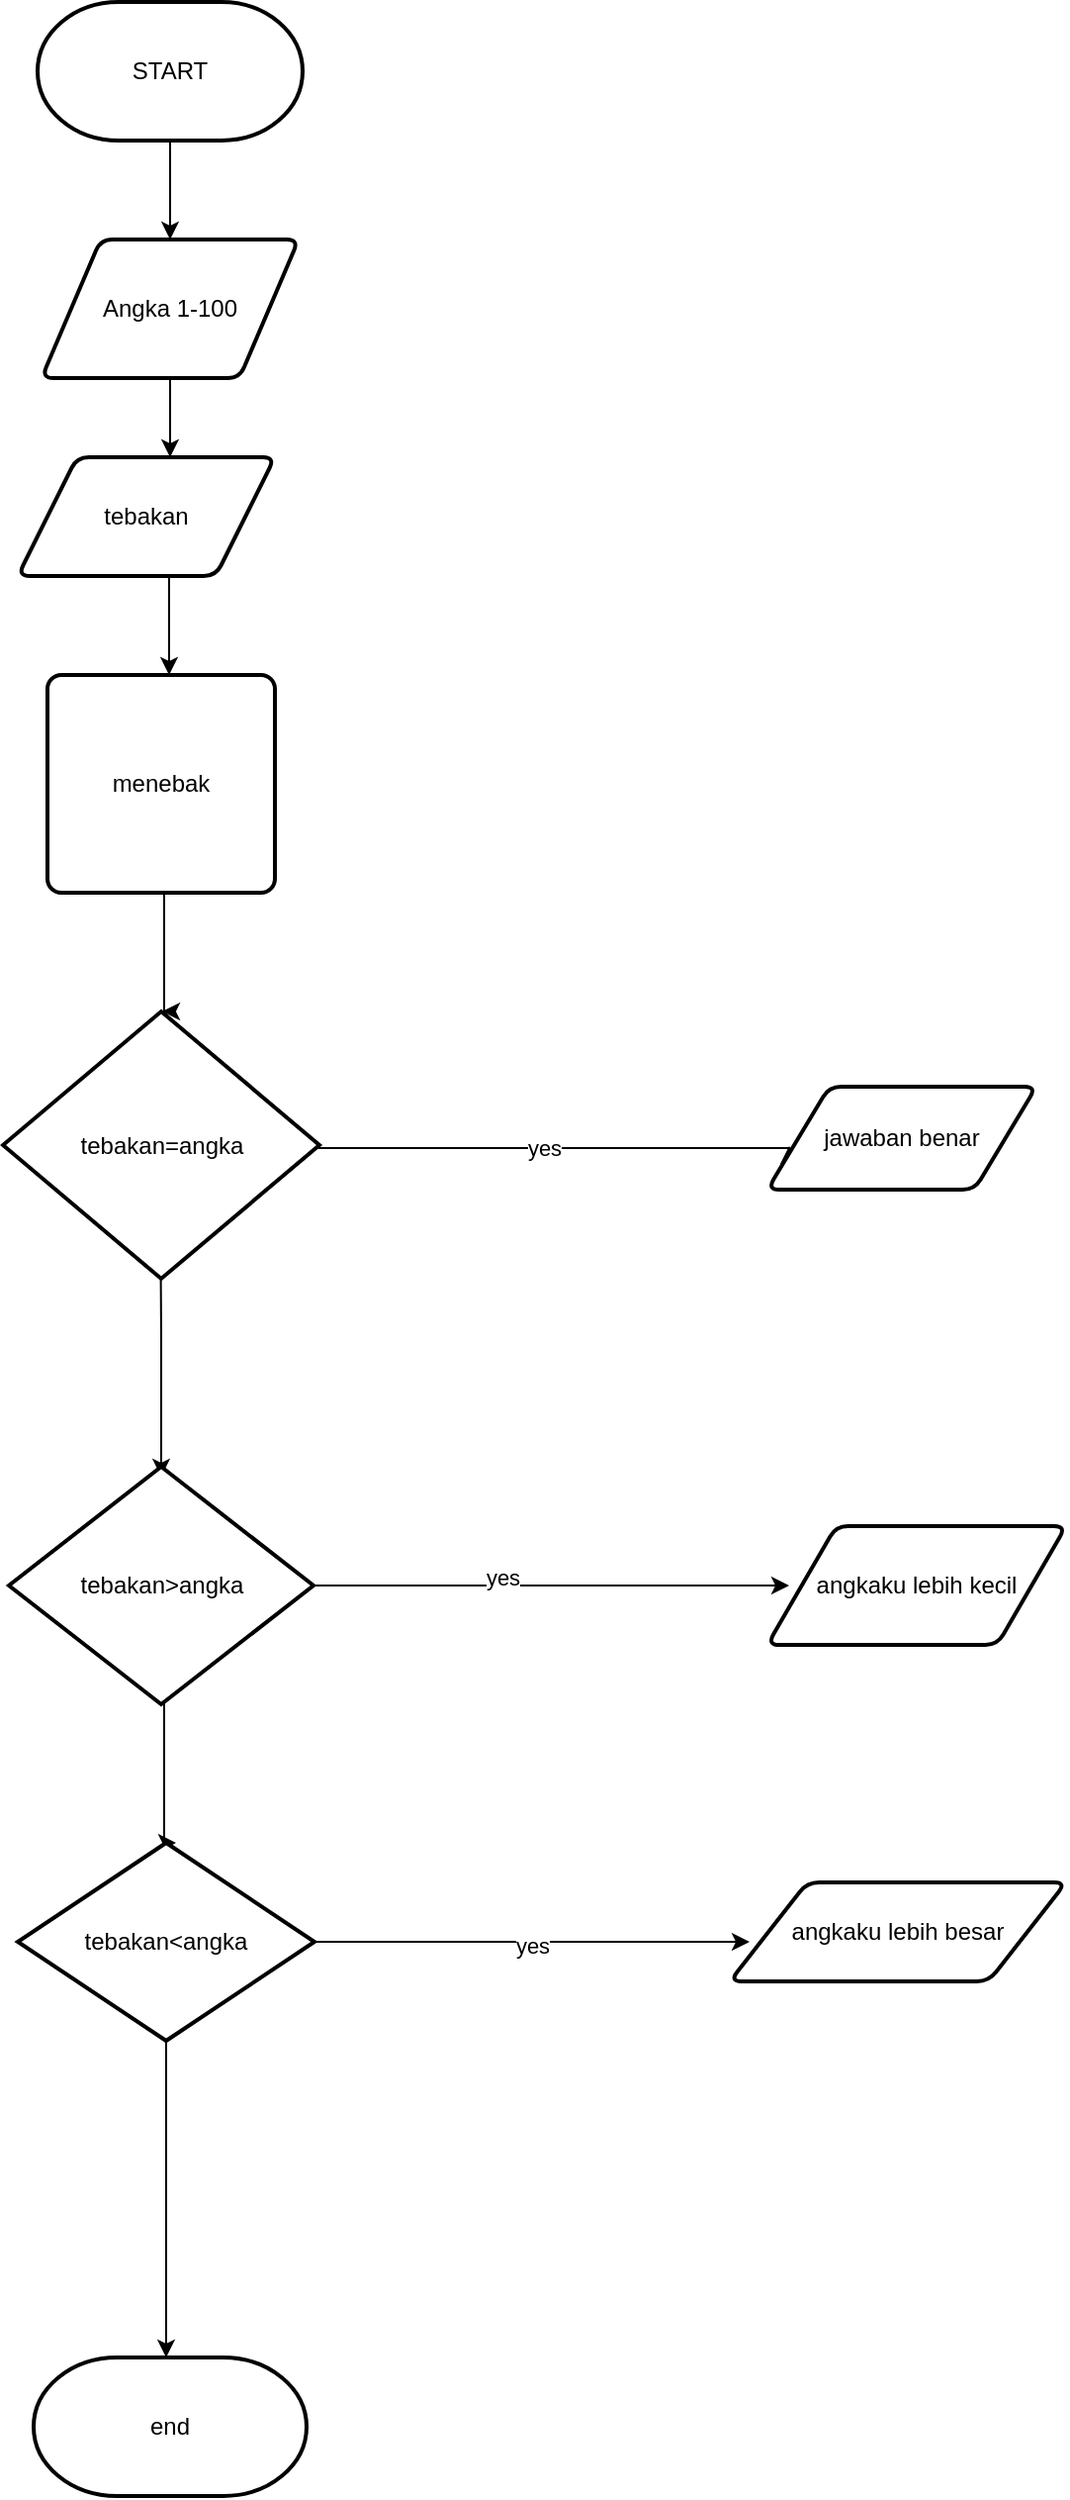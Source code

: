 <mxfile version="22.0.4" type="github">
  <diagram id="C5RBs43oDa-KdzZeNtuy" name="Page-1">
    <mxGraphModel dx="880" dy="470" grid="1" gridSize="10" guides="1" tooltips="1" connect="1" arrows="1" fold="1" page="1" pageScale="1" pageWidth="827" pageHeight="1169" math="0" shadow="0">
      <root>
        <mxCell id="WIyWlLk6GJQsqaUBKTNV-0" />
        <mxCell id="WIyWlLk6GJQsqaUBKTNV-1" parent="WIyWlLk6GJQsqaUBKTNV-0" />
        <mxCell id="uucXyyG_xLlunVKmJAdb-23" style="edgeStyle=orthogonalEdgeStyle;rounded=0;orthogonalLoop=1;jettySize=auto;html=1;exitX=0.5;exitY=1;exitDx=0;exitDy=0;exitPerimeter=0;" edge="1" parent="WIyWlLk6GJQsqaUBKTNV-1" source="uucXyyG_xLlunVKmJAdb-20">
          <mxGeometry relative="1" as="geometry">
            <mxPoint x="397" y="140" as="targetPoint" />
          </mxGeometry>
        </mxCell>
        <mxCell id="uucXyyG_xLlunVKmJAdb-20" value="START" style="strokeWidth=2;html=1;shape=mxgraph.flowchart.terminator;whiteSpace=wrap;" vertex="1" parent="WIyWlLk6GJQsqaUBKTNV-1">
          <mxGeometry x="330" y="20" width="134" height="70" as="geometry" />
        </mxCell>
        <mxCell id="uucXyyG_xLlunVKmJAdb-26" style="edgeStyle=orthogonalEdgeStyle;rounded=0;orthogonalLoop=1;jettySize=auto;html=1;exitX=0.5;exitY=1;exitDx=0;exitDy=0;" edge="1" parent="WIyWlLk6GJQsqaUBKTNV-1">
          <mxGeometry relative="1" as="geometry">
            <mxPoint x="397" y="260" as="sourcePoint" />
            <mxPoint x="397" y="260" as="targetPoint" />
          </mxGeometry>
        </mxCell>
        <mxCell id="uucXyyG_xLlunVKmJAdb-32" style="edgeStyle=orthogonalEdgeStyle;rounded=0;orthogonalLoop=1;jettySize=auto;html=1;exitX=0.5;exitY=1;exitDx=0;exitDy=0;" edge="1" parent="WIyWlLk6GJQsqaUBKTNV-1" source="uucXyyG_xLlunVKmJAdb-29">
          <mxGeometry relative="1" as="geometry">
            <mxPoint x="397" y="250" as="targetPoint" />
          </mxGeometry>
        </mxCell>
        <mxCell id="uucXyyG_xLlunVKmJAdb-29" value="Angka 1-100" style="shape=parallelogram;html=1;strokeWidth=2;perimeter=parallelogramPerimeter;whiteSpace=wrap;rounded=1;arcSize=12;size=0.23;" vertex="1" parent="WIyWlLk6GJQsqaUBKTNV-1">
          <mxGeometry x="332" y="140" width="130" height="70" as="geometry" />
        </mxCell>
        <mxCell id="uucXyyG_xLlunVKmJAdb-41" value="tebakan" style="shape=parallelogram;html=1;strokeWidth=2;perimeter=parallelogramPerimeter;whiteSpace=wrap;rounded=1;arcSize=12;size=0.23;" vertex="1" parent="WIyWlLk6GJQsqaUBKTNV-1">
          <mxGeometry x="320" y="250" width="130" height="60" as="geometry" />
        </mxCell>
        <mxCell id="uucXyyG_xLlunVKmJAdb-42" value="" style="endArrow=classic;html=1;rounded=0;" edge="1" parent="WIyWlLk6GJQsqaUBKTNV-1">
          <mxGeometry width="50" height="50" relative="1" as="geometry">
            <mxPoint x="396.5" y="310" as="sourcePoint" />
            <mxPoint x="396.5" y="360" as="targetPoint" />
          </mxGeometry>
        </mxCell>
        <mxCell id="uucXyyG_xLlunVKmJAdb-47" style="edgeStyle=orthogonalEdgeStyle;rounded=0;orthogonalLoop=1;jettySize=auto;html=1;exitX=0.5;exitY=1;exitDx=0;exitDy=0;" edge="1" parent="WIyWlLk6GJQsqaUBKTNV-1" source="uucXyyG_xLlunVKmJAdb-43">
          <mxGeometry relative="1" as="geometry">
            <mxPoint x="393" y="530" as="targetPoint" />
            <Array as="points">
              <mxPoint x="393" y="460" />
              <mxPoint x="394" y="460" />
            </Array>
          </mxGeometry>
        </mxCell>
        <mxCell id="uucXyyG_xLlunVKmJAdb-43" value="menebak" style="rounded=1;whiteSpace=wrap;html=1;absoluteArcSize=1;arcSize=14;strokeWidth=2;" vertex="1" parent="WIyWlLk6GJQsqaUBKTNV-1">
          <mxGeometry x="335" y="360" width="115" height="110" as="geometry" />
        </mxCell>
        <mxCell id="uucXyyG_xLlunVKmJAdb-50" style="edgeStyle=orthogonalEdgeStyle;rounded=0;orthogonalLoop=1;jettySize=auto;html=1;exitX=1;exitY=0.5;exitDx=0;exitDy=0;exitPerimeter=0;" edge="1" parent="WIyWlLk6GJQsqaUBKTNV-1" source="uucXyyG_xLlunVKmJAdb-48">
          <mxGeometry relative="1" as="geometry">
            <mxPoint x="710" y="598" as="targetPoint" />
            <Array as="points">
              <mxPoint x="470" y="598" />
              <mxPoint x="470" y="599" />
            </Array>
          </mxGeometry>
        </mxCell>
        <mxCell id="uucXyyG_xLlunVKmJAdb-51" value="yes" style="edgeLabel;html=1;align=center;verticalAlign=middle;resizable=0;points=[];" vertex="1" connectable="0" parent="uucXyyG_xLlunVKmJAdb-50">
          <mxGeometry x="-0.025" relative="1" as="geometry">
            <mxPoint as="offset" />
          </mxGeometry>
        </mxCell>
        <mxCell id="uucXyyG_xLlunVKmJAdb-55" style="edgeStyle=orthogonalEdgeStyle;rounded=0;orthogonalLoop=1;jettySize=auto;html=1;exitX=0.5;exitY=1;exitDx=0;exitDy=0;exitPerimeter=0;" edge="1" parent="WIyWlLk6GJQsqaUBKTNV-1">
          <mxGeometry relative="1" as="geometry">
            <mxPoint x="392.5" y="765" as="targetPoint" />
            <mxPoint x="392" y="620" as="sourcePoint" />
          </mxGeometry>
        </mxCell>
        <mxCell id="uucXyyG_xLlunVKmJAdb-48" value="tebakan=angka" style="strokeWidth=2;html=1;shape=mxgraph.flowchart.decision;whiteSpace=wrap;" vertex="1" parent="WIyWlLk6GJQsqaUBKTNV-1">
          <mxGeometry x="312.5" y="530" width="160" height="135" as="geometry" />
        </mxCell>
        <mxCell id="uucXyyG_xLlunVKmJAdb-52" value="jawaban benar" style="shape=parallelogram;html=1;strokeWidth=2;perimeter=parallelogramPerimeter;whiteSpace=wrap;rounded=1;arcSize=12;size=0.23;" vertex="1" parent="WIyWlLk6GJQsqaUBKTNV-1">
          <mxGeometry x="699" y="568" width="136" height="52" as="geometry" />
        </mxCell>
        <mxCell id="uucXyyG_xLlunVKmJAdb-57" style="edgeStyle=orthogonalEdgeStyle;rounded=0;orthogonalLoop=1;jettySize=auto;html=1;exitX=1;exitY=0.5;exitDx=0;exitDy=0;exitPerimeter=0;" edge="1" parent="WIyWlLk6GJQsqaUBKTNV-1" source="uucXyyG_xLlunVKmJAdb-56">
          <mxGeometry relative="1" as="geometry">
            <mxPoint x="710" y="820" as="targetPoint" />
          </mxGeometry>
        </mxCell>
        <mxCell id="uucXyyG_xLlunVKmJAdb-58" value="yes" style="edgeLabel;html=1;align=center;verticalAlign=middle;resizable=0;points=[];" vertex="1" connectable="0" parent="uucXyyG_xLlunVKmJAdb-57">
          <mxGeometry x="-0.216" y="4" relative="1" as="geometry">
            <mxPoint x="1" as="offset" />
          </mxGeometry>
        </mxCell>
        <mxCell id="uucXyyG_xLlunVKmJAdb-61" style="edgeStyle=orthogonalEdgeStyle;rounded=0;orthogonalLoop=1;jettySize=auto;html=1;exitX=0.5;exitY=1;exitDx=0;exitDy=0;exitPerimeter=0;" edge="1" parent="WIyWlLk6GJQsqaUBKTNV-1" source="uucXyyG_xLlunVKmJAdb-56">
          <mxGeometry relative="1" as="geometry">
            <mxPoint x="400" y="950" as="targetPoint" />
            <Array as="points">
              <mxPoint x="394" y="880" />
            </Array>
          </mxGeometry>
        </mxCell>
        <mxCell id="uucXyyG_xLlunVKmJAdb-56" value="tebakan&amp;gt;angka" style="strokeWidth=2;html=1;shape=mxgraph.flowchart.decision;whiteSpace=wrap;" vertex="1" parent="WIyWlLk6GJQsqaUBKTNV-1">
          <mxGeometry x="315.5" y="760" width="154" height="120" as="geometry" />
        </mxCell>
        <mxCell id="uucXyyG_xLlunVKmJAdb-59" value="angkaku lebih kecil" style="shape=parallelogram;html=1;strokeWidth=2;perimeter=parallelogramPerimeter;whiteSpace=wrap;rounded=1;arcSize=12;size=0.23;" vertex="1" parent="WIyWlLk6GJQsqaUBKTNV-1">
          <mxGeometry x="699" y="790" width="151" height="60" as="geometry" />
        </mxCell>
        <mxCell id="uucXyyG_xLlunVKmJAdb-64" style="edgeStyle=orthogonalEdgeStyle;rounded=0;orthogonalLoop=1;jettySize=auto;html=1;exitX=1;exitY=0.5;exitDx=0;exitDy=0;exitPerimeter=0;" edge="1" parent="WIyWlLk6GJQsqaUBKTNV-1" source="uucXyyG_xLlunVKmJAdb-62">
          <mxGeometry relative="1" as="geometry">
            <mxPoint x="690" y="1000" as="targetPoint" />
          </mxGeometry>
        </mxCell>
        <mxCell id="uucXyyG_xLlunVKmJAdb-66" value="yes" style="edgeLabel;html=1;align=center;verticalAlign=middle;resizable=0;points=[];" vertex="1" connectable="0" parent="uucXyyG_xLlunVKmJAdb-64">
          <mxGeometry x="0.002" relative="1" as="geometry">
            <mxPoint y="1" as="offset" />
          </mxGeometry>
        </mxCell>
        <mxCell id="uucXyyG_xLlunVKmJAdb-67" style="edgeStyle=orthogonalEdgeStyle;rounded=0;orthogonalLoop=1;jettySize=auto;html=1;exitX=0.5;exitY=1;exitDx=0;exitDy=0;exitPerimeter=0;" edge="1" parent="WIyWlLk6GJQsqaUBKTNV-1" source="uucXyyG_xLlunVKmJAdb-62">
          <mxGeometry relative="1" as="geometry">
            <mxPoint x="395" y="1210" as="targetPoint" />
          </mxGeometry>
        </mxCell>
        <mxCell id="uucXyyG_xLlunVKmJAdb-62" value="tebakan&amp;lt;angka" style="strokeWidth=2;html=1;shape=mxgraph.flowchart.decision;whiteSpace=wrap;" vertex="1" parent="WIyWlLk6GJQsqaUBKTNV-1">
          <mxGeometry x="320" y="950" width="150" height="100" as="geometry" />
        </mxCell>
        <mxCell id="uucXyyG_xLlunVKmJAdb-65" value="angkaku lebih besar" style="shape=parallelogram;html=1;strokeWidth=2;perimeter=parallelogramPerimeter;whiteSpace=wrap;rounded=1;arcSize=12;size=0.23;" vertex="1" parent="WIyWlLk6GJQsqaUBKTNV-1">
          <mxGeometry x="680" y="970" width="170" height="50" as="geometry" />
        </mxCell>
        <mxCell id="uucXyyG_xLlunVKmJAdb-68" value="end" style="strokeWidth=2;html=1;shape=mxgraph.flowchart.terminator;whiteSpace=wrap;" vertex="1" parent="WIyWlLk6GJQsqaUBKTNV-1">
          <mxGeometry x="328" y="1210" width="138" height="70" as="geometry" />
        </mxCell>
      </root>
    </mxGraphModel>
  </diagram>
</mxfile>
